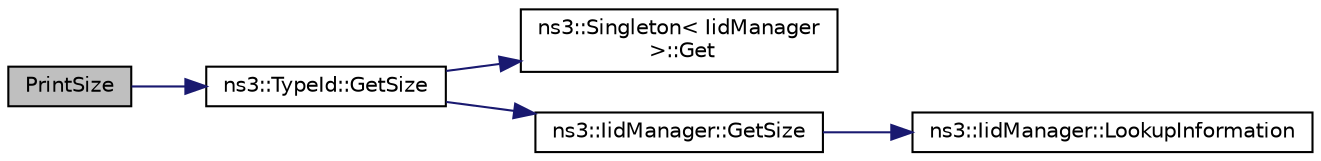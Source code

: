 digraph "PrintSize"
{
 // LATEX_PDF_SIZE
  edge [fontname="Helvetica",fontsize="10",labelfontname="Helvetica",labelfontsize="10"];
  node [fontname="Helvetica",fontsize="10",shape=record];
  rankdir="LR";
  Node1 [label="PrintSize",height=0.2,width=0.4,color="black", fillcolor="grey75", style="filled", fontcolor="black",tooltip="Print the size of the type represented by this tid."];
  Node1 -> Node2 [color="midnightblue",fontsize="10",style="solid",fontname="Helvetica"];
  Node2 [label="ns3::TypeId::GetSize",height=0.2,width=0.4,color="black", fillcolor="white", style="filled",URL="$classns3_1_1_type_id.html#ac3188014d77229d3b8ee2788b340e37e",tooltip="Get the size of this object."];
  Node2 -> Node3 [color="midnightblue",fontsize="10",style="solid",fontname="Helvetica"];
  Node3 [label="ns3::Singleton\< IidManager\l \>::Get",height=0.2,width=0.4,color="black", fillcolor="white", style="filled",URL="$classns3_1_1_singleton.html#a80a2cd3c25a27ea72add7a9f7a141ffa",tooltip="Get a pointer to the singleton instance."];
  Node2 -> Node4 [color="midnightblue",fontsize="10",style="solid",fontname="Helvetica"];
  Node4 [label="ns3::IidManager::GetSize",height=0.2,width=0.4,color="black", fillcolor="white", style="filled",URL="$classns3_1_1_iid_manager.html#a7be8e95f92b756c0569374bd6402c0e0",tooltip="Get the size of a type id."];
  Node4 -> Node5 [color="midnightblue",fontsize="10",style="solid",fontname="Helvetica"];
  Node5 [label="ns3::IidManager::LookupInformation",height=0.2,width=0.4,color="black", fillcolor="white", style="filled",URL="$classns3_1_1_iid_manager.html#a84af06b798b21fa700469a3ac5f65f3f",tooltip="Retrieve the information record for a type."];
}
